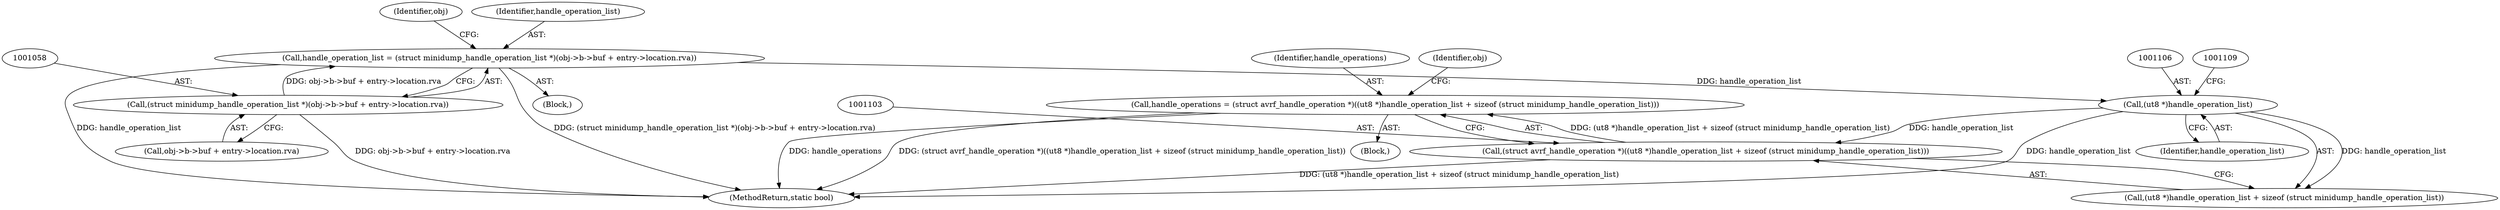 digraph "0_radare2_40b021ba29c8f90ccf7c879fde2580bc73a17e8e_0@pointer" {
"1001100" [label="(Call,handle_operations = (struct avrf_handle_operation *)((ut8 *)handle_operation_list + sizeof (struct minidump_handle_operation_list)))"];
"1001102" [label="(Call,(struct avrf_handle_operation *)((ut8 *)handle_operation_list + sizeof (struct minidump_handle_operation_list)))"];
"1001105" [label="(Call,(ut8 *)handle_operation_list)"];
"1001055" [label="(Call,handle_operation_list = (struct minidump_handle_operation_list *)(obj->b->buf + entry->location.rva))"];
"1001057" [label="(Call,(struct minidump_handle_operation_list *)(obj->b->buf + entry->location.rva))"];
"1001113" [label="(Identifier,obj)"];
"1001104" [label="(Call,(ut8 *)handle_operation_list + sizeof (struct minidump_handle_operation_list))"];
"1001107" [label="(Identifier,handle_operation_list)"];
"1001101" [label="(Identifier,handle_operations)"];
"1001072" [label="(Identifier,obj)"];
"1001059" [label="(Call,obj->b->buf + entry->location.rva)"];
"1001100" [label="(Call,handle_operations = (struct avrf_handle_operation *)((ut8 *)handle_operation_list + sizeof (struct minidump_handle_operation_list)))"];
"1001056" [label="(Identifier,handle_operation_list)"];
"1001102" [label="(Call,(struct avrf_handle_operation *)((ut8 *)handle_operation_list + sizeof (struct minidump_handle_operation_list)))"];
"1001055" [label="(Call,handle_operation_list = (struct minidump_handle_operation_list *)(obj->b->buf + entry->location.rva))"];
"1000166" [label="(Block,)"];
"1001057" [label="(Call,(struct minidump_handle_operation_list *)(obj->b->buf + entry->location.rva))"];
"1001137" [label="(MethodReturn,static bool)"];
"1001099" [label="(Block,)"];
"1001105" [label="(Call,(ut8 *)handle_operation_list)"];
"1001100" -> "1001099"  [label="AST: "];
"1001100" -> "1001102"  [label="CFG: "];
"1001101" -> "1001100"  [label="AST: "];
"1001102" -> "1001100"  [label="AST: "];
"1001113" -> "1001100"  [label="CFG: "];
"1001100" -> "1001137"  [label="DDG: handle_operations"];
"1001100" -> "1001137"  [label="DDG: (struct avrf_handle_operation *)((ut8 *)handle_operation_list + sizeof (struct minidump_handle_operation_list))"];
"1001102" -> "1001100"  [label="DDG: (ut8 *)handle_operation_list + sizeof (struct minidump_handle_operation_list)"];
"1001102" -> "1001104"  [label="CFG: "];
"1001103" -> "1001102"  [label="AST: "];
"1001104" -> "1001102"  [label="AST: "];
"1001102" -> "1001137"  [label="DDG: (ut8 *)handle_operation_list + sizeof (struct minidump_handle_operation_list)"];
"1001105" -> "1001102"  [label="DDG: handle_operation_list"];
"1001105" -> "1001104"  [label="AST: "];
"1001105" -> "1001107"  [label="CFG: "];
"1001106" -> "1001105"  [label="AST: "];
"1001107" -> "1001105"  [label="AST: "];
"1001109" -> "1001105"  [label="CFG: "];
"1001105" -> "1001137"  [label="DDG: handle_operation_list"];
"1001105" -> "1001104"  [label="DDG: handle_operation_list"];
"1001055" -> "1001105"  [label="DDG: handle_operation_list"];
"1001055" -> "1000166"  [label="AST: "];
"1001055" -> "1001057"  [label="CFG: "];
"1001056" -> "1001055"  [label="AST: "];
"1001057" -> "1001055"  [label="AST: "];
"1001072" -> "1001055"  [label="CFG: "];
"1001055" -> "1001137"  [label="DDG: (struct minidump_handle_operation_list *)(obj->b->buf + entry->location.rva)"];
"1001055" -> "1001137"  [label="DDG: handle_operation_list"];
"1001057" -> "1001055"  [label="DDG: obj->b->buf + entry->location.rva"];
"1001057" -> "1001059"  [label="CFG: "];
"1001058" -> "1001057"  [label="AST: "];
"1001059" -> "1001057"  [label="AST: "];
"1001057" -> "1001137"  [label="DDG: obj->b->buf + entry->location.rva"];
}
